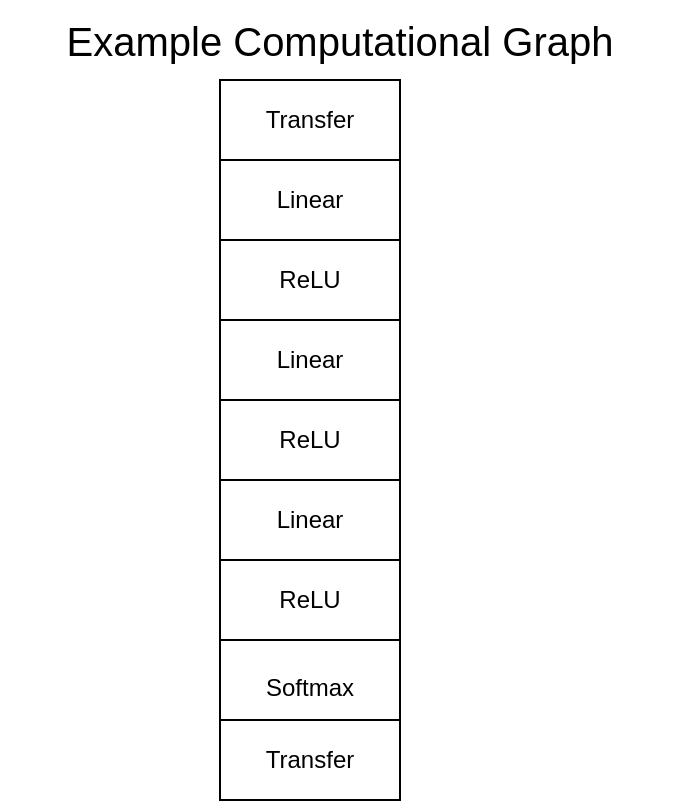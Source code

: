 <mxfile version="21.6.6" type="device">
  <diagram name="Page-1" id="VZIIqRRXdtm2IghGHygO">
    <mxGraphModel dx="794" dy="432" grid="1" gridSize="10" guides="1" tooltips="1" connect="1" arrows="1" fold="1" page="1" pageScale="1" pageWidth="1100" pageHeight="850" math="0" shadow="0">
      <root>
        <mxCell id="0" />
        <mxCell id="1" parent="0" />
        <mxCell id="JHnNRW4oArT9A1gmSYhV-1" value="" style="shape=table;startSize=0;container=1;collapsible=0;childLayout=tableLayout;" vertex="1" parent="1">
          <mxGeometry x="110" y="40" width="90" height="360" as="geometry" />
        </mxCell>
        <mxCell id="JHnNRW4oArT9A1gmSYhV-2" value="" style="shape=tableRow;horizontal=0;startSize=0;swimlaneHead=0;swimlaneBody=0;strokeColor=inherit;top=0;left=0;bottom=0;right=0;collapsible=0;dropTarget=0;fillColor=none;points=[[0,0.5],[1,0.5]];portConstraint=eastwest;" vertex="1" parent="JHnNRW4oArT9A1gmSYhV-1">
          <mxGeometry width="90" height="40" as="geometry" />
        </mxCell>
        <mxCell id="JHnNRW4oArT9A1gmSYhV-3" value="Transfer" style="shape=partialRectangle;html=1;whiteSpace=wrap;connectable=0;strokeColor=inherit;overflow=hidden;fillColor=none;top=0;left=0;bottom=0;right=0;pointerEvents=1;" vertex="1" parent="JHnNRW4oArT9A1gmSYhV-2">
          <mxGeometry width="90" height="40" as="geometry">
            <mxRectangle width="90" height="40" as="alternateBounds" />
          </mxGeometry>
        </mxCell>
        <mxCell id="JHnNRW4oArT9A1gmSYhV-4" value="" style="shape=tableRow;horizontal=0;startSize=0;swimlaneHead=0;swimlaneBody=0;strokeColor=inherit;top=0;left=0;bottom=0;right=0;collapsible=0;dropTarget=0;fillColor=none;points=[[0,0.5],[1,0.5]];portConstraint=eastwest;" vertex="1" parent="JHnNRW4oArT9A1gmSYhV-1">
          <mxGeometry y="40" width="90" height="40" as="geometry" />
        </mxCell>
        <mxCell id="JHnNRW4oArT9A1gmSYhV-5" value="Linear" style="shape=partialRectangle;html=1;whiteSpace=wrap;connectable=0;strokeColor=inherit;overflow=hidden;fillColor=none;top=0;left=0;bottom=0;right=0;pointerEvents=1;" vertex="1" parent="JHnNRW4oArT9A1gmSYhV-4">
          <mxGeometry width="90" height="40" as="geometry">
            <mxRectangle width="90" height="40" as="alternateBounds" />
          </mxGeometry>
        </mxCell>
        <mxCell id="JHnNRW4oArT9A1gmSYhV-6" value="" style="shape=tableRow;horizontal=0;startSize=0;swimlaneHead=0;swimlaneBody=0;strokeColor=inherit;top=0;left=0;bottom=0;right=0;collapsible=0;dropTarget=0;fillColor=none;points=[[0,0.5],[1,0.5]];portConstraint=eastwest;" vertex="1" parent="JHnNRW4oArT9A1gmSYhV-1">
          <mxGeometry y="80" width="90" height="40" as="geometry" />
        </mxCell>
        <mxCell id="JHnNRW4oArT9A1gmSYhV-7" value="ReLU" style="shape=partialRectangle;html=1;whiteSpace=wrap;connectable=0;strokeColor=inherit;overflow=hidden;fillColor=none;top=0;left=0;bottom=0;right=0;pointerEvents=1;" vertex="1" parent="JHnNRW4oArT9A1gmSYhV-6">
          <mxGeometry width="90" height="40" as="geometry">
            <mxRectangle width="90" height="40" as="alternateBounds" />
          </mxGeometry>
        </mxCell>
        <mxCell id="JHnNRW4oArT9A1gmSYhV-8" value="" style="shape=tableRow;horizontal=0;startSize=0;swimlaneHead=0;swimlaneBody=0;strokeColor=inherit;top=0;left=0;bottom=0;right=0;collapsible=0;dropTarget=0;fillColor=none;points=[[0,0.5],[1,0.5]];portConstraint=eastwest;" vertex="1" parent="JHnNRW4oArT9A1gmSYhV-1">
          <mxGeometry y="120" width="90" height="40" as="geometry" />
        </mxCell>
        <mxCell id="JHnNRW4oArT9A1gmSYhV-9" value="Linear" style="shape=partialRectangle;html=1;whiteSpace=wrap;connectable=0;strokeColor=inherit;overflow=hidden;fillColor=none;top=0;left=0;bottom=0;right=0;pointerEvents=1;" vertex="1" parent="JHnNRW4oArT9A1gmSYhV-8">
          <mxGeometry width="90" height="40" as="geometry">
            <mxRectangle width="90" height="40" as="alternateBounds" />
          </mxGeometry>
        </mxCell>
        <mxCell id="JHnNRW4oArT9A1gmSYhV-10" value="" style="shape=tableRow;horizontal=0;startSize=0;swimlaneHead=0;swimlaneBody=0;strokeColor=inherit;top=0;left=0;bottom=0;right=0;collapsible=0;dropTarget=0;fillColor=none;points=[[0,0.5],[1,0.5]];portConstraint=eastwest;" vertex="1" parent="JHnNRW4oArT9A1gmSYhV-1">
          <mxGeometry y="160" width="90" height="40" as="geometry" />
        </mxCell>
        <mxCell id="JHnNRW4oArT9A1gmSYhV-11" value="ReLU" style="shape=partialRectangle;html=1;whiteSpace=wrap;connectable=0;strokeColor=inherit;overflow=hidden;fillColor=none;top=0;left=0;bottom=0;right=0;pointerEvents=1;" vertex="1" parent="JHnNRW4oArT9A1gmSYhV-10">
          <mxGeometry width="90" height="40" as="geometry">
            <mxRectangle width="90" height="40" as="alternateBounds" />
          </mxGeometry>
        </mxCell>
        <mxCell id="JHnNRW4oArT9A1gmSYhV-13" style="shape=tableRow;horizontal=0;startSize=0;swimlaneHead=0;swimlaneBody=0;strokeColor=inherit;top=0;left=0;bottom=0;right=0;collapsible=0;dropTarget=0;fillColor=none;points=[[0,0.5],[1,0.5]];portConstraint=eastwest;" vertex="1" parent="JHnNRW4oArT9A1gmSYhV-1">
          <mxGeometry y="200" width="90" height="40" as="geometry" />
        </mxCell>
        <mxCell id="JHnNRW4oArT9A1gmSYhV-14" value="Linear" style="shape=partialRectangle;html=1;whiteSpace=wrap;connectable=0;strokeColor=inherit;overflow=hidden;fillColor=none;top=0;left=0;bottom=0;right=0;pointerEvents=1;" vertex="1" parent="JHnNRW4oArT9A1gmSYhV-13">
          <mxGeometry width="90" height="40" as="geometry">
            <mxRectangle width="90" height="40" as="alternateBounds" />
          </mxGeometry>
        </mxCell>
        <mxCell id="JHnNRW4oArT9A1gmSYhV-15" style="shape=tableRow;horizontal=0;startSize=0;swimlaneHead=0;swimlaneBody=0;strokeColor=inherit;top=0;left=0;bottom=0;right=0;collapsible=0;dropTarget=0;fillColor=none;points=[[0,0.5],[1,0.5]];portConstraint=eastwest;" vertex="1" parent="JHnNRW4oArT9A1gmSYhV-1">
          <mxGeometry y="240" width="90" height="40" as="geometry" />
        </mxCell>
        <mxCell id="JHnNRW4oArT9A1gmSYhV-16" value="ReLU" style="shape=partialRectangle;html=1;whiteSpace=wrap;connectable=0;strokeColor=inherit;overflow=hidden;fillColor=none;top=0;left=0;bottom=0;right=0;pointerEvents=1;" vertex="1" parent="JHnNRW4oArT9A1gmSYhV-15">
          <mxGeometry width="90" height="40" as="geometry">
            <mxRectangle width="90" height="40" as="alternateBounds" />
          </mxGeometry>
        </mxCell>
        <mxCell id="JHnNRW4oArT9A1gmSYhV-17" style="shape=tableRow;horizontal=0;startSize=0;swimlaneHead=0;swimlaneBody=0;strokeColor=inherit;top=0;left=0;bottom=0;right=0;collapsible=0;dropTarget=0;fillColor=none;points=[[0,0.5],[1,0.5]];portConstraint=eastwest;" vertex="1" parent="JHnNRW4oArT9A1gmSYhV-1">
          <mxGeometry y="280" width="90" height="40" as="geometry" />
        </mxCell>
        <mxCell id="JHnNRW4oArT9A1gmSYhV-18" value="&#xa;Softmax&#xa;&#xa;" style="shape=partialRectangle;html=1;whiteSpace=wrap;connectable=0;strokeColor=inherit;overflow=hidden;fillColor=none;top=0;left=0;bottom=0;right=0;pointerEvents=1;" vertex="1" parent="JHnNRW4oArT9A1gmSYhV-17">
          <mxGeometry width="90" height="40" as="geometry">
            <mxRectangle width="90" height="40" as="alternateBounds" />
          </mxGeometry>
        </mxCell>
        <mxCell id="JHnNRW4oArT9A1gmSYhV-19" style="shape=tableRow;horizontal=0;startSize=0;swimlaneHead=0;swimlaneBody=0;strokeColor=inherit;top=0;left=0;bottom=0;right=0;collapsible=0;dropTarget=0;fillColor=none;points=[[0,0.5],[1,0.5]];portConstraint=eastwest;" vertex="1" parent="JHnNRW4oArT9A1gmSYhV-1">
          <mxGeometry y="320" width="90" height="40" as="geometry" />
        </mxCell>
        <mxCell id="JHnNRW4oArT9A1gmSYhV-20" value="Transfer" style="shape=partialRectangle;html=1;whiteSpace=wrap;connectable=0;strokeColor=inherit;overflow=hidden;fillColor=none;top=0;left=0;bottom=0;right=0;pointerEvents=1;" vertex="1" parent="JHnNRW4oArT9A1gmSYhV-19">
          <mxGeometry width="90" height="40" as="geometry">
            <mxRectangle width="90" height="40" as="alternateBounds" />
          </mxGeometry>
        </mxCell>
        <mxCell id="JHnNRW4oArT9A1gmSYhV-12" value="&lt;font style=&quot;font-size: 20px;&quot;&gt;Example Computational Graph&lt;br&gt;&lt;/font&gt;" style="text;html=1;strokeColor=none;fillColor=none;align=center;verticalAlign=middle;whiteSpace=wrap;rounded=0;" vertex="1" parent="1">
          <mxGeometry width="340" height="40" as="geometry" />
        </mxCell>
      </root>
    </mxGraphModel>
  </diagram>
</mxfile>
